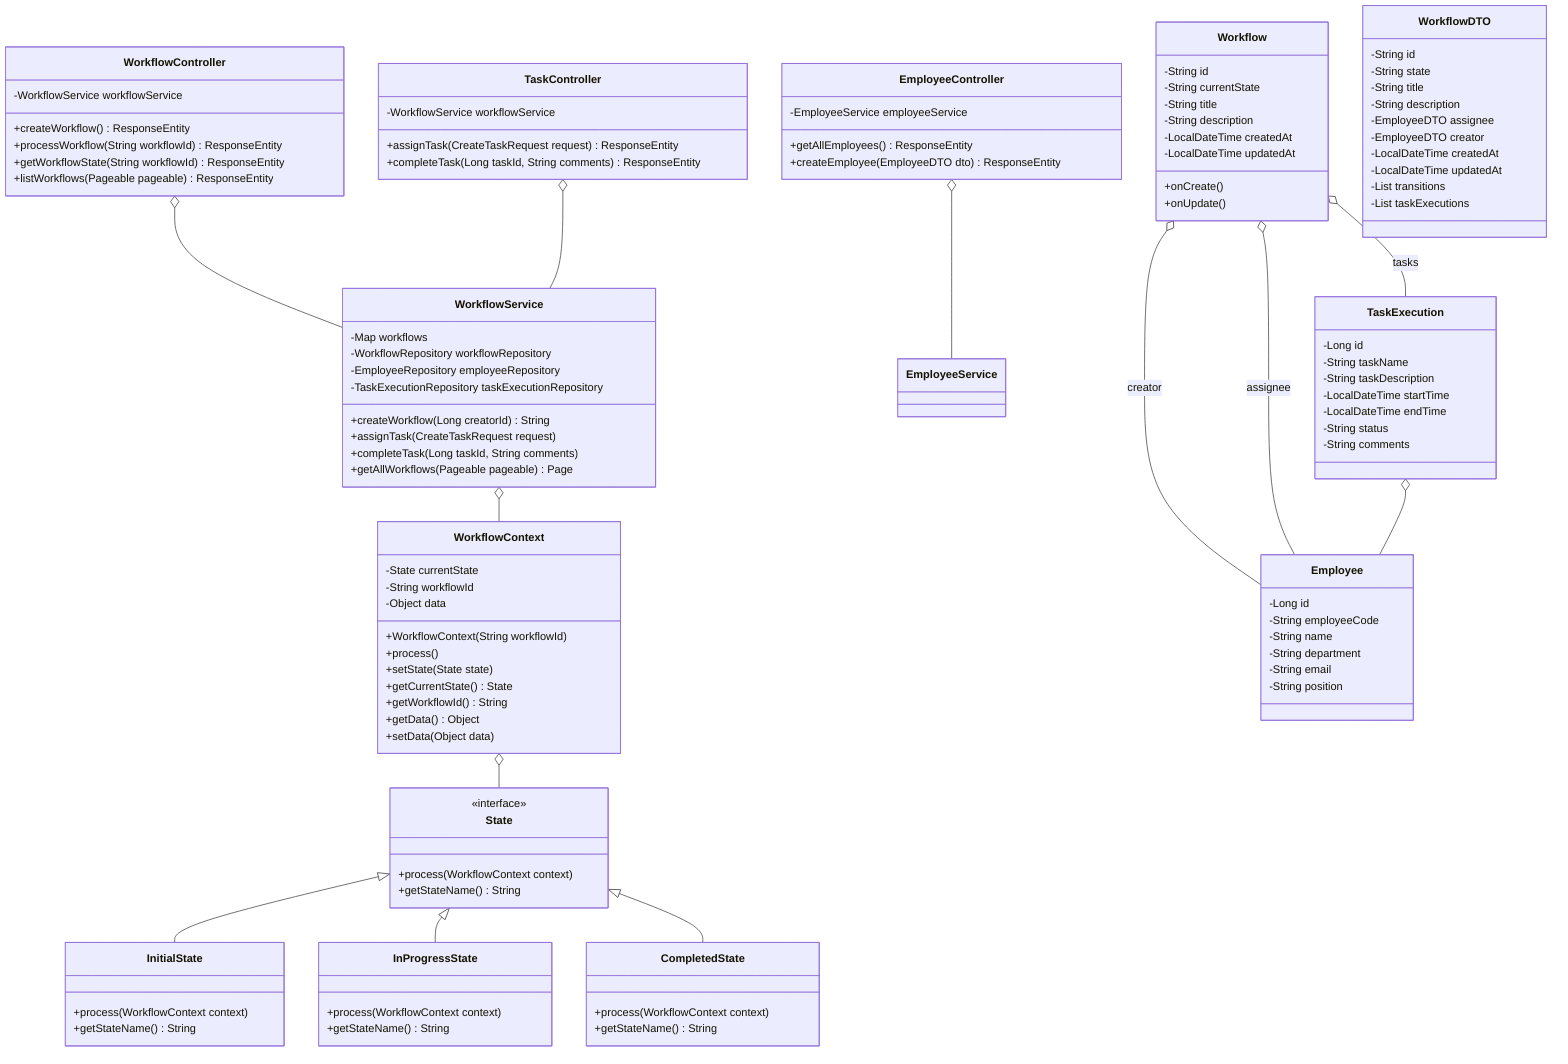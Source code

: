 classDiagram
    class State {
        <<interface>>
        +process(WorkflowContext context)
        +getStateName() String
    }
    
    class WorkflowContext {
        -State currentState
        -String workflowId
        -Object data
        +WorkflowContext(String workflowId)
        +process()
        +setState(State state)
        +getCurrentState() State
        +getWorkflowId() String
        +getData() Object
        +setData(Object data)
    }
    
    class InitialState {
        +process(WorkflowContext context)
        +getStateName() String
    }
    
    class InProgressState {
        +process(WorkflowContext context)
        +getStateName() String
    }
    
    class CompletedState {
        +process(WorkflowContext context)
        +getStateName() String
    }
    
    class Employee {
        -Long id
        -String employeeCode
        -String name
        -String department
        -String email
        -String position
    }
    
    class TaskExecution {
        -Long id
        -String taskName
        -String taskDescription
        -LocalDateTime startTime
        -LocalDateTime endTime
        -String status
        -String comments
    }
    
    class Workflow {
        -String id
        -String currentState
        -String title
        -String description
        -LocalDateTime createdAt
        -LocalDateTime updatedAt
        +onCreate()
        +onUpdate()
    }
    
    class WorkflowService {
        -Map<String, WorkflowContext> workflows
        -WorkflowRepository workflowRepository
        -EmployeeRepository employeeRepository
        -TaskExecutionRepository taskExecutionRepository
        +createWorkflow(Long creatorId) String
        +assignTask(CreateTaskRequest request)
        +completeTask(Long taskId, String comments)
        +getAllWorkflows(Pageable pageable) Page<WorkflowDTO>
    }
    
    class WorkflowController {
        -WorkflowService workflowService
        +createWorkflow() ResponseEntity
        +processWorkflow(String workflowId) ResponseEntity
        +getWorkflowState(String workflowId) ResponseEntity
        +listWorkflows(Pageable pageable) ResponseEntity
    }

    class EmployeeController {
        -EmployeeService employeeService
        +getAllEmployees() ResponseEntity
        +createEmployee(EmployeeDTO dto) ResponseEntity
    }

    class TaskController {
        -WorkflowService workflowService
        +assignTask(CreateTaskRequest request) ResponseEntity
        +completeTask(Long taskId, String comments) ResponseEntity
    }

    class WorkflowDTO {
        -String id
        -String state
        -String title
        -String description
        -EmployeeDTO assignee
        -EmployeeDTO creator
        -LocalDateTime createdAt
        -LocalDateTime updatedAt
        -List<StateTransitionDTO> transitions
        -List<TaskExecutionDTO> taskExecutions
    }

    State <|-- InitialState
    State <|-- InProgressState
    State <|-- CompletedState
    WorkflowContext o-- State
    Workflow o-- Employee : creator
    Workflow o-- Employee : assignee
    Workflow o-- TaskExecution : tasks
    TaskExecution o-- Employee
    WorkflowService o-- WorkflowContext
    WorkflowController o-- WorkflowService
    EmployeeController o-- EmployeeService
    TaskController o-- WorkflowService